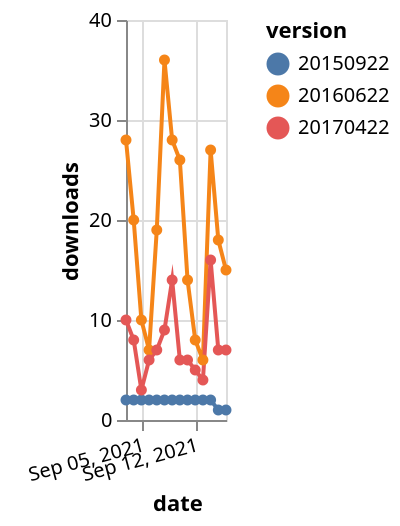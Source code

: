 {"$schema": "https://vega.github.io/schema/vega-lite/v5.json", "description": "A simple bar chart with embedded data.", "data": {"values": [{"date": "2021-09-03", "total": 40047, "delta": 28, "version": "20160622"}, {"date": "2021-09-04", "total": 40067, "delta": 20, "version": "20160622"}, {"date": "2021-09-05", "total": 40077, "delta": 10, "version": "20160622"}, {"date": "2021-09-06", "total": 40084, "delta": 7, "version": "20160622"}, {"date": "2021-09-07", "total": 40103, "delta": 19, "version": "20160622"}, {"date": "2021-09-08", "total": 40139, "delta": 36, "version": "20160622"}, {"date": "2021-09-09", "total": 40167, "delta": 28, "version": "20160622"}, {"date": "2021-09-10", "total": 40193, "delta": 26, "version": "20160622"}, {"date": "2021-09-11", "total": 40207, "delta": 14, "version": "20160622"}, {"date": "2021-09-12", "total": 40215, "delta": 8, "version": "20160622"}, {"date": "2021-09-13", "total": 40221, "delta": 6, "version": "20160622"}, {"date": "2021-09-14", "total": 40248, "delta": 27, "version": "20160622"}, {"date": "2021-09-15", "total": 40266, "delta": 18, "version": "20160622"}, {"date": "2021-09-16", "total": 40281, "delta": 15, "version": "20160622"}, {"date": "2021-09-03", "total": 4243, "delta": 2, "version": "20150922"}, {"date": "2021-09-04", "total": 4245, "delta": 2, "version": "20150922"}, {"date": "2021-09-05", "total": 4247, "delta": 2, "version": "20150922"}, {"date": "2021-09-06", "total": 4249, "delta": 2, "version": "20150922"}, {"date": "2021-09-07", "total": 4251, "delta": 2, "version": "20150922"}, {"date": "2021-09-08", "total": 4253, "delta": 2, "version": "20150922"}, {"date": "2021-09-09", "total": 4255, "delta": 2, "version": "20150922"}, {"date": "2021-09-10", "total": 4257, "delta": 2, "version": "20150922"}, {"date": "2021-09-11", "total": 4259, "delta": 2, "version": "20150922"}, {"date": "2021-09-12", "total": 4261, "delta": 2, "version": "20150922"}, {"date": "2021-09-13", "total": 4263, "delta": 2, "version": "20150922"}, {"date": "2021-09-14", "total": 4265, "delta": 2, "version": "20150922"}, {"date": "2021-09-15", "total": 4266, "delta": 1, "version": "20150922"}, {"date": "2021-09-16", "total": 4267, "delta": 1, "version": "20150922"}, {"date": "2021-09-03", "total": 36944, "delta": 10, "version": "20170422"}, {"date": "2021-09-04", "total": 36952, "delta": 8, "version": "20170422"}, {"date": "2021-09-05", "total": 36955, "delta": 3, "version": "20170422"}, {"date": "2021-09-06", "total": 36961, "delta": 6, "version": "20170422"}, {"date": "2021-09-07", "total": 36968, "delta": 7, "version": "20170422"}, {"date": "2021-09-08", "total": 36977, "delta": 9, "version": "20170422"}, {"date": "2021-09-09", "total": 36991, "delta": 14, "version": "20170422"}, {"date": "2021-09-10", "total": 36997, "delta": 6, "version": "20170422"}, {"date": "2021-09-11", "total": 37003, "delta": 6, "version": "20170422"}, {"date": "2021-09-12", "total": 37008, "delta": 5, "version": "20170422"}, {"date": "2021-09-13", "total": 37012, "delta": 4, "version": "20170422"}, {"date": "2021-09-14", "total": 37028, "delta": 16, "version": "20170422"}, {"date": "2021-09-15", "total": 37035, "delta": 7, "version": "20170422"}, {"date": "2021-09-16", "total": 37042, "delta": 7, "version": "20170422"}]}, "width": "container", "mark": {"type": "line", "point": {"filled": true}}, "encoding": {"x": {"field": "date", "type": "temporal", "timeUnit": "yearmonthdate", "title": "date", "axis": {"labelAngle": -15}}, "y": {"field": "delta", "type": "quantitative", "title": "downloads"}, "color": {"field": "version", "type": "nominal"}, "tooltip": {"field": "delta"}}}